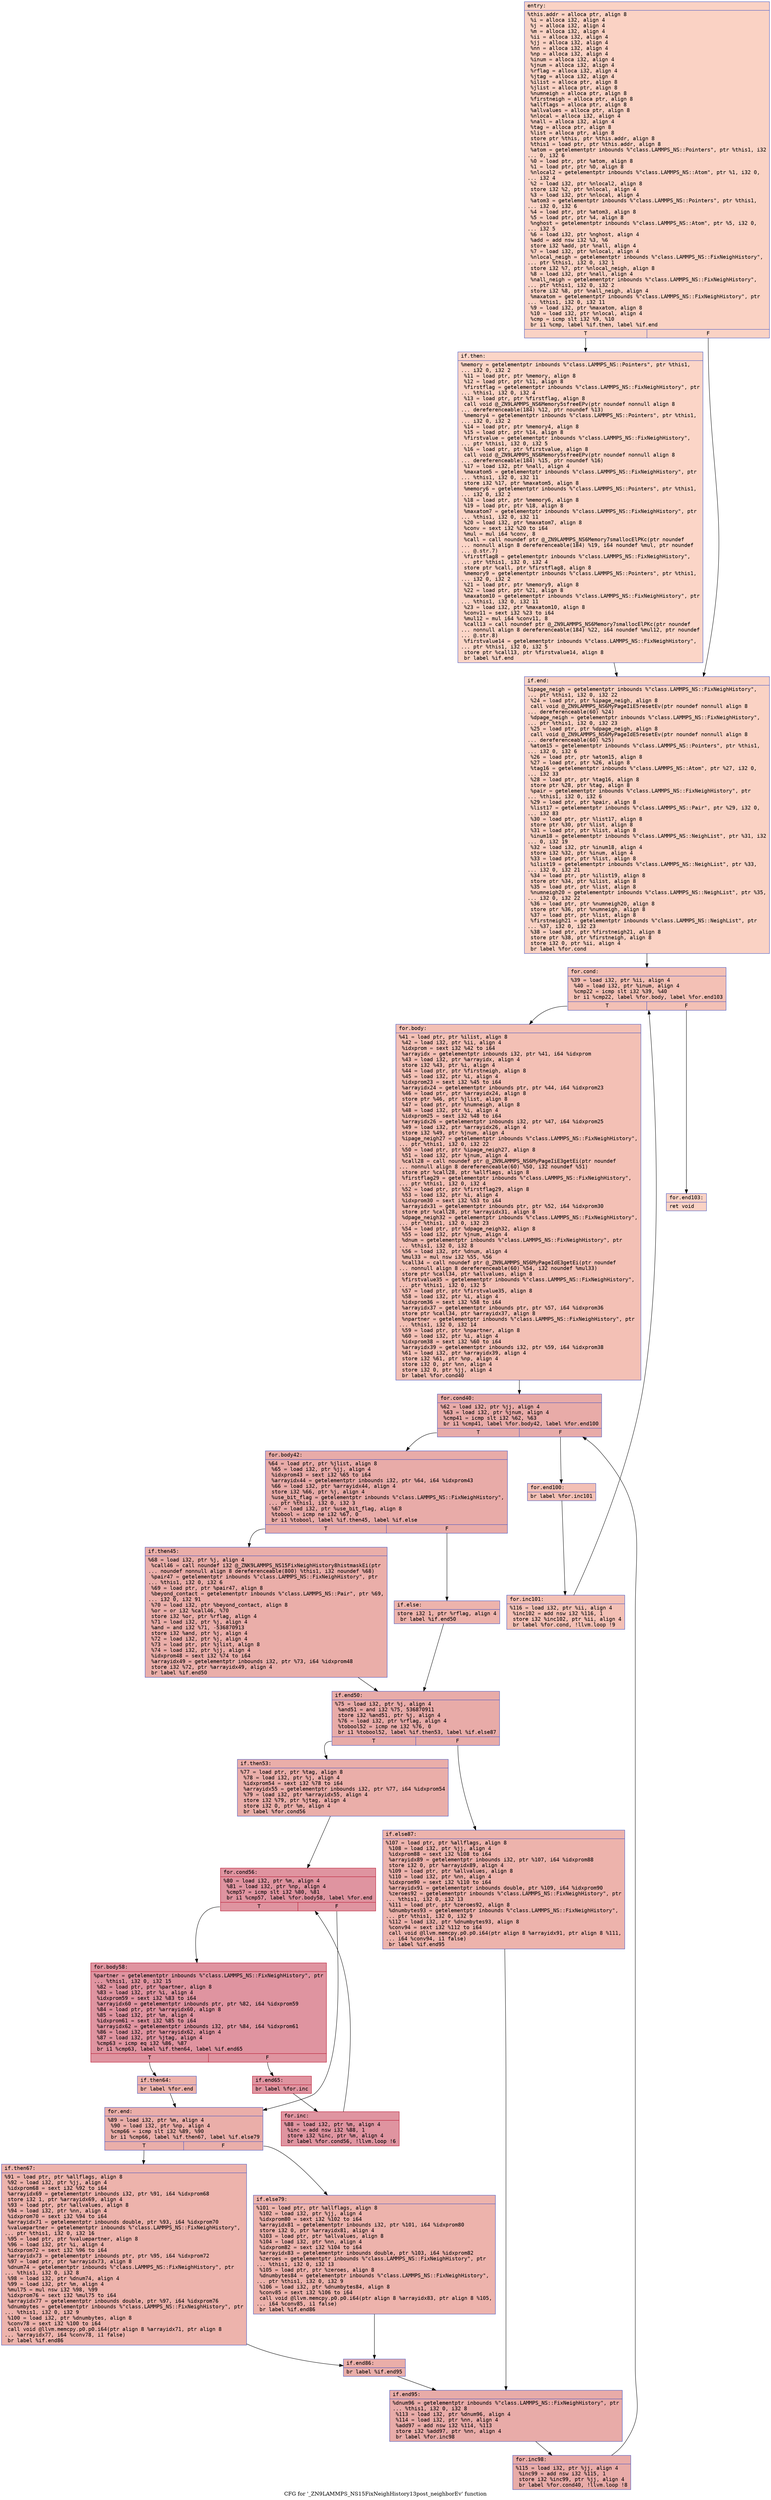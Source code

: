 digraph "CFG for '_ZN9LAMMPS_NS15FixNeighHistory13post_neighborEv' function" {
	label="CFG for '_ZN9LAMMPS_NS15FixNeighHistory13post_neighborEv' function";

	Node0x556119b1ef30 [shape=record,color="#3d50c3ff", style=filled, fillcolor="#f4987a70" fontname="Courier",label="{entry:\l|  %this.addr = alloca ptr, align 8\l  %i = alloca i32, align 4\l  %j = alloca i32, align 4\l  %m = alloca i32, align 4\l  %ii = alloca i32, align 4\l  %jj = alloca i32, align 4\l  %nn = alloca i32, align 4\l  %np = alloca i32, align 4\l  %inum = alloca i32, align 4\l  %jnum = alloca i32, align 4\l  %rflag = alloca i32, align 4\l  %jtag = alloca i32, align 4\l  %ilist = alloca ptr, align 8\l  %jlist = alloca ptr, align 8\l  %numneigh = alloca ptr, align 8\l  %firstneigh = alloca ptr, align 8\l  %allflags = alloca ptr, align 8\l  %allvalues = alloca ptr, align 8\l  %nlocal = alloca i32, align 4\l  %nall = alloca i32, align 4\l  %tag = alloca ptr, align 8\l  %list = alloca ptr, align 8\l  store ptr %this, ptr %this.addr, align 8\l  %this1 = load ptr, ptr %this.addr, align 8\l  %atom = getelementptr inbounds %\"class.LAMMPS_NS::Pointers\", ptr %this1, i32\l... 0, i32 6\l  %0 = load ptr, ptr %atom, align 8\l  %1 = load ptr, ptr %0, align 8\l  %nlocal2 = getelementptr inbounds %\"class.LAMMPS_NS::Atom\", ptr %1, i32 0,\l... i32 4\l  %2 = load i32, ptr %nlocal2, align 8\l  store i32 %2, ptr %nlocal, align 4\l  %3 = load i32, ptr %nlocal, align 4\l  %atom3 = getelementptr inbounds %\"class.LAMMPS_NS::Pointers\", ptr %this1,\l... i32 0, i32 6\l  %4 = load ptr, ptr %atom3, align 8\l  %5 = load ptr, ptr %4, align 8\l  %nghost = getelementptr inbounds %\"class.LAMMPS_NS::Atom\", ptr %5, i32 0,\l... i32 5\l  %6 = load i32, ptr %nghost, align 4\l  %add = add nsw i32 %3, %6\l  store i32 %add, ptr %nall, align 4\l  %7 = load i32, ptr %nlocal, align 4\l  %nlocal_neigh = getelementptr inbounds %\"class.LAMMPS_NS::FixNeighHistory\",\l... ptr %this1, i32 0, i32 1\l  store i32 %7, ptr %nlocal_neigh, align 8\l  %8 = load i32, ptr %nall, align 4\l  %nall_neigh = getelementptr inbounds %\"class.LAMMPS_NS::FixNeighHistory\",\l... ptr %this1, i32 0, i32 2\l  store i32 %8, ptr %nall_neigh, align 4\l  %maxatom = getelementptr inbounds %\"class.LAMMPS_NS::FixNeighHistory\", ptr\l... %this1, i32 0, i32 11\l  %9 = load i32, ptr %maxatom, align 8\l  %10 = load i32, ptr %nlocal, align 4\l  %cmp = icmp slt i32 %9, %10\l  br i1 %cmp, label %if.then, label %if.end\l|{<s0>T|<s1>F}}"];
	Node0x556119b1ef30:s0 -> Node0x556119b1fab0[tooltip="entry -> if.then\nProbability 50.00%" ];
	Node0x556119b1ef30:s1 -> Node0x556119b1cad0[tooltip="entry -> if.end\nProbability 50.00%" ];
	Node0x556119b1fab0 [shape=record,color="#3d50c3ff", style=filled, fillcolor="#f5a08170" fontname="Courier",label="{if.then:\l|  %memory = getelementptr inbounds %\"class.LAMMPS_NS::Pointers\", ptr %this1,\l... i32 0, i32 2\l  %11 = load ptr, ptr %memory, align 8\l  %12 = load ptr, ptr %11, align 8\l  %firstflag = getelementptr inbounds %\"class.LAMMPS_NS::FixNeighHistory\", ptr\l... %this1, i32 0, i32 4\l  %13 = load ptr, ptr %firstflag, align 8\l  call void @_ZN9LAMMPS_NS6Memory5sfreeEPv(ptr noundef nonnull align 8\l... dereferenceable(184) %12, ptr noundef %13)\l  %memory4 = getelementptr inbounds %\"class.LAMMPS_NS::Pointers\", ptr %this1,\l... i32 0, i32 2\l  %14 = load ptr, ptr %memory4, align 8\l  %15 = load ptr, ptr %14, align 8\l  %firstvalue = getelementptr inbounds %\"class.LAMMPS_NS::FixNeighHistory\",\l... ptr %this1, i32 0, i32 5\l  %16 = load ptr, ptr %firstvalue, align 8\l  call void @_ZN9LAMMPS_NS6Memory5sfreeEPv(ptr noundef nonnull align 8\l... dereferenceable(184) %15, ptr noundef %16)\l  %17 = load i32, ptr %nall, align 4\l  %maxatom5 = getelementptr inbounds %\"class.LAMMPS_NS::FixNeighHistory\", ptr\l... %this1, i32 0, i32 11\l  store i32 %17, ptr %maxatom5, align 8\l  %memory6 = getelementptr inbounds %\"class.LAMMPS_NS::Pointers\", ptr %this1,\l... i32 0, i32 2\l  %18 = load ptr, ptr %memory6, align 8\l  %19 = load ptr, ptr %18, align 8\l  %maxatom7 = getelementptr inbounds %\"class.LAMMPS_NS::FixNeighHistory\", ptr\l... %this1, i32 0, i32 11\l  %20 = load i32, ptr %maxatom7, align 8\l  %conv = sext i32 %20 to i64\l  %mul = mul i64 %conv, 8\l  %call = call noundef ptr @_ZN9LAMMPS_NS6Memory7smallocElPKc(ptr noundef\l... nonnull align 8 dereferenceable(184) %19, i64 noundef %mul, ptr noundef\l... @.str.7)\l  %firstflag8 = getelementptr inbounds %\"class.LAMMPS_NS::FixNeighHistory\",\l... ptr %this1, i32 0, i32 4\l  store ptr %call, ptr %firstflag8, align 8\l  %memory9 = getelementptr inbounds %\"class.LAMMPS_NS::Pointers\", ptr %this1,\l... i32 0, i32 2\l  %21 = load ptr, ptr %memory9, align 8\l  %22 = load ptr, ptr %21, align 8\l  %maxatom10 = getelementptr inbounds %\"class.LAMMPS_NS::FixNeighHistory\", ptr\l... %this1, i32 0, i32 11\l  %23 = load i32, ptr %maxatom10, align 8\l  %conv11 = sext i32 %23 to i64\l  %mul12 = mul i64 %conv11, 8\l  %call13 = call noundef ptr @_ZN9LAMMPS_NS6Memory7smallocElPKc(ptr noundef\l... nonnull align 8 dereferenceable(184) %22, i64 noundef %mul12, ptr noundef\l... @.str.8)\l  %firstvalue14 = getelementptr inbounds %\"class.LAMMPS_NS::FixNeighHistory\",\l... ptr %this1, i32 0, i32 5\l  store ptr %call13, ptr %firstvalue14, align 8\l  br label %if.end\l}"];
	Node0x556119b1fab0 -> Node0x556119b1cad0[tooltip="if.then -> if.end\nProbability 100.00%" ];
	Node0x556119b1cad0 [shape=record,color="#3d50c3ff", style=filled, fillcolor="#f4987a70" fontname="Courier",label="{if.end:\l|  %ipage_neigh = getelementptr inbounds %\"class.LAMMPS_NS::FixNeighHistory\",\l... ptr %this1, i32 0, i32 22\l  %24 = load ptr, ptr %ipage_neigh, align 8\l  call void @_ZN9LAMMPS_NS6MyPageIiE5resetEv(ptr noundef nonnull align 8\l... dereferenceable(60) %24)\l  %dpage_neigh = getelementptr inbounds %\"class.LAMMPS_NS::FixNeighHistory\",\l... ptr %this1, i32 0, i32 23\l  %25 = load ptr, ptr %dpage_neigh, align 8\l  call void @_ZN9LAMMPS_NS6MyPageIdE5resetEv(ptr noundef nonnull align 8\l... dereferenceable(60) %25)\l  %atom15 = getelementptr inbounds %\"class.LAMMPS_NS::Pointers\", ptr %this1,\l... i32 0, i32 6\l  %26 = load ptr, ptr %atom15, align 8\l  %27 = load ptr, ptr %26, align 8\l  %tag16 = getelementptr inbounds %\"class.LAMMPS_NS::Atom\", ptr %27, i32 0,\l... i32 33\l  %28 = load ptr, ptr %tag16, align 8\l  store ptr %28, ptr %tag, align 8\l  %pair = getelementptr inbounds %\"class.LAMMPS_NS::FixNeighHistory\", ptr\l... %this1, i32 0, i32 6\l  %29 = load ptr, ptr %pair, align 8\l  %list17 = getelementptr inbounds %\"class.LAMMPS_NS::Pair\", ptr %29, i32 0,\l... i32 83\l  %30 = load ptr, ptr %list17, align 8\l  store ptr %30, ptr %list, align 8\l  %31 = load ptr, ptr %list, align 8\l  %inum18 = getelementptr inbounds %\"class.LAMMPS_NS::NeighList\", ptr %31, i32\l... 0, i32 19\l  %32 = load i32, ptr %inum18, align 4\l  store i32 %32, ptr %inum, align 4\l  %33 = load ptr, ptr %list, align 8\l  %ilist19 = getelementptr inbounds %\"class.LAMMPS_NS::NeighList\", ptr %33,\l... i32 0, i32 21\l  %34 = load ptr, ptr %ilist19, align 8\l  store ptr %34, ptr %ilist, align 8\l  %35 = load ptr, ptr %list, align 8\l  %numneigh20 = getelementptr inbounds %\"class.LAMMPS_NS::NeighList\", ptr %35,\l... i32 0, i32 22\l  %36 = load ptr, ptr %numneigh20, align 8\l  store ptr %36, ptr %numneigh, align 8\l  %37 = load ptr, ptr %list, align 8\l  %firstneigh21 = getelementptr inbounds %\"class.LAMMPS_NS::NeighList\", ptr\l... %37, i32 0, i32 23\l  %38 = load ptr, ptr %firstneigh21, align 8\l  store ptr %38, ptr %firstneigh, align 8\l  store i32 0, ptr %ii, align 4\l  br label %for.cond\l}"];
	Node0x556119b1cad0 -> Node0x556119b78bd0[tooltip="if.end -> for.cond\nProbability 100.00%" ];
	Node0x556119b78bd0 [shape=record,color="#3d50c3ff", style=filled, fillcolor="#e5705870" fontname="Courier",label="{for.cond:\l|  %39 = load i32, ptr %ii, align 4\l  %40 = load i32, ptr %inum, align 4\l  %cmp22 = icmp slt i32 %39, %40\l  br i1 %cmp22, label %for.body, label %for.end103\l|{<s0>T|<s1>F}}"];
	Node0x556119b78bd0:s0 -> Node0x556119b78e70[tooltip="for.cond -> for.body\nProbability 96.88%" ];
	Node0x556119b78bd0:s1 -> Node0x556119b78ef0[tooltip="for.cond -> for.end103\nProbability 3.12%" ];
	Node0x556119b78e70 [shape=record,color="#3d50c3ff", style=filled, fillcolor="#e5705870" fontname="Courier",label="{for.body:\l|  %41 = load ptr, ptr %ilist, align 8\l  %42 = load i32, ptr %ii, align 4\l  %idxprom = sext i32 %42 to i64\l  %arrayidx = getelementptr inbounds i32, ptr %41, i64 %idxprom\l  %43 = load i32, ptr %arrayidx, align 4\l  store i32 %43, ptr %i, align 4\l  %44 = load ptr, ptr %firstneigh, align 8\l  %45 = load i32, ptr %i, align 4\l  %idxprom23 = sext i32 %45 to i64\l  %arrayidx24 = getelementptr inbounds ptr, ptr %44, i64 %idxprom23\l  %46 = load ptr, ptr %arrayidx24, align 8\l  store ptr %46, ptr %jlist, align 8\l  %47 = load ptr, ptr %numneigh, align 8\l  %48 = load i32, ptr %i, align 4\l  %idxprom25 = sext i32 %48 to i64\l  %arrayidx26 = getelementptr inbounds i32, ptr %47, i64 %idxprom25\l  %49 = load i32, ptr %arrayidx26, align 4\l  store i32 %49, ptr %jnum, align 4\l  %ipage_neigh27 = getelementptr inbounds %\"class.LAMMPS_NS::FixNeighHistory\",\l... ptr %this1, i32 0, i32 22\l  %50 = load ptr, ptr %ipage_neigh27, align 8\l  %51 = load i32, ptr %jnum, align 4\l  %call28 = call noundef ptr @_ZN9LAMMPS_NS6MyPageIiE3getEi(ptr noundef\l... nonnull align 8 dereferenceable(60) %50, i32 noundef %51)\l  store ptr %call28, ptr %allflags, align 8\l  %firstflag29 = getelementptr inbounds %\"class.LAMMPS_NS::FixNeighHistory\",\l... ptr %this1, i32 0, i32 4\l  %52 = load ptr, ptr %firstflag29, align 8\l  %53 = load i32, ptr %i, align 4\l  %idxprom30 = sext i32 %53 to i64\l  %arrayidx31 = getelementptr inbounds ptr, ptr %52, i64 %idxprom30\l  store ptr %call28, ptr %arrayidx31, align 8\l  %dpage_neigh32 = getelementptr inbounds %\"class.LAMMPS_NS::FixNeighHistory\",\l... ptr %this1, i32 0, i32 23\l  %54 = load ptr, ptr %dpage_neigh32, align 8\l  %55 = load i32, ptr %jnum, align 4\l  %dnum = getelementptr inbounds %\"class.LAMMPS_NS::FixNeighHistory\", ptr\l... %this1, i32 0, i32 8\l  %56 = load i32, ptr %dnum, align 4\l  %mul33 = mul nsw i32 %55, %56\l  %call34 = call noundef ptr @_ZN9LAMMPS_NS6MyPageIdE3getEi(ptr noundef\l... nonnull align 8 dereferenceable(60) %54, i32 noundef %mul33)\l  store ptr %call34, ptr %allvalues, align 8\l  %firstvalue35 = getelementptr inbounds %\"class.LAMMPS_NS::FixNeighHistory\",\l... ptr %this1, i32 0, i32 5\l  %57 = load ptr, ptr %firstvalue35, align 8\l  %58 = load i32, ptr %i, align 4\l  %idxprom36 = sext i32 %58 to i64\l  %arrayidx37 = getelementptr inbounds ptr, ptr %57, i64 %idxprom36\l  store ptr %call34, ptr %arrayidx37, align 8\l  %npartner = getelementptr inbounds %\"class.LAMMPS_NS::FixNeighHistory\", ptr\l... %this1, i32 0, i32 14\l  %59 = load ptr, ptr %npartner, align 8\l  %60 = load i32, ptr %i, align 4\l  %idxprom38 = sext i32 %60 to i64\l  %arrayidx39 = getelementptr inbounds i32, ptr %59, i64 %idxprom38\l  %61 = load i32, ptr %arrayidx39, align 4\l  store i32 %61, ptr %np, align 4\l  store i32 0, ptr %nn, align 4\l  store i32 0, ptr %jj, align 4\l  br label %for.cond40\l}"];
	Node0x556119b78e70 -> Node0x556119b7ba40[tooltip="for.body -> for.cond40\nProbability 100.00%" ];
	Node0x556119b7ba40 [shape=record,color="#3d50c3ff", style=filled, fillcolor="#cc403a70" fontname="Courier",label="{for.cond40:\l|  %62 = load i32, ptr %jj, align 4\l  %63 = load i32, ptr %jnum, align 4\l  %cmp41 = icmp slt i32 %62, %63\l  br i1 %cmp41, label %for.body42, label %for.end100\l|{<s0>T|<s1>F}}"];
	Node0x556119b7ba40:s0 -> Node0x556119b7bcc0[tooltip="for.cond40 -> for.body42\nProbability 96.88%" ];
	Node0x556119b7ba40:s1 -> Node0x556119b7bd40[tooltip="for.cond40 -> for.end100\nProbability 3.12%" ];
	Node0x556119b7bcc0 [shape=record,color="#3d50c3ff", style=filled, fillcolor="#cc403a70" fontname="Courier",label="{for.body42:\l|  %64 = load ptr, ptr %jlist, align 8\l  %65 = load i32, ptr %jj, align 4\l  %idxprom43 = sext i32 %65 to i64\l  %arrayidx44 = getelementptr inbounds i32, ptr %64, i64 %idxprom43\l  %66 = load i32, ptr %arrayidx44, align 4\l  store i32 %66, ptr %j, align 4\l  %use_bit_flag = getelementptr inbounds %\"class.LAMMPS_NS::FixNeighHistory\",\l... ptr %this1, i32 0, i32 3\l  %67 = load i32, ptr %use_bit_flag, align 8\l  %tobool = icmp ne i32 %67, 0\l  br i1 %tobool, label %if.then45, label %if.else\l|{<s0>T|<s1>F}}"];
	Node0x556119b7bcc0:s0 -> Node0x556119b7c420[tooltip="for.body42 -> if.then45\nProbability 62.50%" ];
	Node0x556119b7bcc0:s1 -> Node0x556119b76de0[tooltip="for.body42 -> if.else\nProbability 37.50%" ];
	Node0x556119b7c420 [shape=record,color="#3d50c3ff", style=filled, fillcolor="#d0473d70" fontname="Courier",label="{if.then45:\l|  %68 = load i32, ptr %j, align 4\l  %call46 = call noundef i32 @_ZNK9LAMMPS_NS15FixNeighHistory8histmaskEi(ptr\l... noundef nonnull align 8 dereferenceable(800) %this1, i32 noundef %68)\l  %pair47 = getelementptr inbounds %\"class.LAMMPS_NS::FixNeighHistory\", ptr\l... %this1, i32 0, i32 6\l  %69 = load ptr, ptr %pair47, align 8\l  %beyond_contact = getelementptr inbounds %\"class.LAMMPS_NS::Pair\", ptr %69,\l... i32 0, i32 91\l  %70 = load i32, ptr %beyond_contact, align 8\l  %or = or i32 %call46, %70\l  store i32 %or, ptr %rflag, align 4\l  %71 = load i32, ptr %j, align 4\l  %and = and i32 %71, -536870913\l  store i32 %and, ptr %j, align 4\l  %72 = load i32, ptr %j, align 4\l  %73 = load ptr, ptr %jlist, align 8\l  %74 = load i32, ptr %jj, align 4\l  %idxprom48 = sext i32 %74 to i64\l  %arrayidx49 = getelementptr inbounds i32, ptr %73, i64 %idxprom48\l  store i32 %72, ptr %arrayidx49, align 4\l  br label %if.end50\l}"];
	Node0x556119b7c420 -> Node0x556119b7d7d0[tooltip="if.then45 -> if.end50\nProbability 100.00%" ];
	Node0x556119b76de0 [shape=record,color="#3d50c3ff", style=filled, fillcolor="#d6524470" fontname="Courier",label="{if.else:\l|  store i32 1, ptr %rflag, align 4\l  br label %if.end50\l}"];
	Node0x556119b76de0 -> Node0x556119b7d7d0[tooltip="if.else -> if.end50\nProbability 100.00%" ];
	Node0x556119b7d7d0 [shape=record,color="#3d50c3ff", style=filled, fillcolor="#cc403a70" fontname="Courier",label="{if.end50:\l|  %75 = load i32, ptr %j, align 4\l  %and51 = and i32 %75, 536870911\l  store i32 %and51, ptr %j, align 4\l  %76 = load i32, ptr %rflag, align 4\l  %tobool52 = icmp ne i32 %76, 0\l  br i1 %tobool52, label %if.then53, label %if.else87\l|{<s0>T|<s1>F}}"];
	Node0x556119b7d7d0:s0 -> Node0x556119b7dce0[tooltip="if.end50 -> if.then53\nProbability 62.50%" ];
	Node0x556119b7d7d0:s1 -> Node0x556119b7dd60[tooltip="if.end50 -> if.else87\nProbability 37.50%" ];
	Node0x556119b7dce0 [shape=record,color="#3d50c3ff", style=filled, fillcolor="#d0473d70" fontname="Courier",label="{if.then53:\l|  %77 = load ptr, ptr %tag, align 8\l  %78 = load i32, ptr %j, align 4\l  %idxprom54 = sext i32 %78 to i64\l  %arrayidx55 = getelementptr inbounds i32, ptr %77, i64 %idxprom54\l  %79 = load i32, ptr %arrayidx55, align 4\l  store i32 %79, ptr %jtag, align 4\l  store i32 0, ptr %m, align 4\l  br label %for.cond56\l}"];
	Node0x556119b7dce0 -> Node0x556119b7e2c0[tooltip="if.then53 -> for.cond56\nProbability 100.00%" ];
	Node0x556119b7e2c0 [shape=record,color="#b70d28ff", style=filled, fillcolor="#b70d2870" fontname="Courier",label="{for.cond56:\l|  %80 = load i32, ptr %m, align 4\l  %81 = load i32, ptr %np, align 4\l  %cmp57 = icmp slt i32 %80, %81\l  br i1 %cmp57, label %for.body58, label %for.end\l|{<s0>T|<s1>F}}"];
	Node0x556119b7e2c0:s0 -> Node0x556119b7e560[tooltip="for.cond56 -> for.body58\nProbability 96.88%" ];
	Node0x556119b7e2c0:s1 -> Node0x556119b7e5e0[tooltip="for.cond56 -> for.end\nProbability 3.12%" ];
	Node0x556119b7e560 [shape=record,color="#b70d28ff", style=filled, fillcolor="#b70d2870" fontname="Courier",label="{for.body58:\l|  %partner = getelementptr inbounds %\"class.LAMMPS_NS::FixNeighHistory\", ptr\l... %this1, i32 0, i32 15\l  %82 = load ptr, ptr %partner, align 8\l  %83 = load i32, ptr %i, align 4\l  %idxprom59 = sext i32 %83 to i64\l  %arrayidx60 = getelementptr inbounds ptr, ptr %82, i64 %idxprom59\l  %84 = load ptr, ptr %arrayidx60, align 8\l  %85 = load i32, ptr %m, align 4\l  %idxprom61 = sext i32 %85 to i64\l  %arrayidx62 = getelementptr inbounds i32, ptr %84, i64 %idxprom61\l  %86 = load i32, ptr %arrayidx62, align 4\l  %87 = load i32, ptr %jtag, align 4\l  %cmp63 = icmp eq i32 %86, %87\l  br i1 %cmp63, label %if.then64, label %if.end65\l|{<s0>T|<s1>F}}"];
	Node0x556119b7e560:s0 -> Node0x556119b7ee70[tooltip="for.body58 -> if.then64\nProbability 3.12%" ];
	Node0x556119b7e560:s1 -> Node0x556119b7eef0[tooltip="for.body58 -> if.end65\nProbability 96.88%" ];
	Node0x556119b7ee70 [shape=record,color="#3d50c3ff", style=filled, fillcolor="#d6524470" fontname="Courier",label="{if.then64:\l|  br label %for.end\l}"];
	Node0x556119b7ee70 -> Node0x556119b7e5e0[tooltip="if.then64 -> for.end\nProbability 100.00%" ];
	Node0x556119b7eef0 [shape=record,color="#b70d28ff", style=filled, fillcolor="#b70d2870" fontname="Courier",label="{if.end65:\l|  br label %for.inc\l}"];
	Node0x556119b7eef0 -> Node0x556119b7f0f0[tooltip="if.end65 -> for.inc\nProbability 100.00%" ];
	Node0x556119b7f0f0 [shape=record,color="#b70d28ff", style=filled, fillcolor="#b70d2870" fontname="Courier",label="{for.inc:\l|  %88 = load i32, ptr %m, align 4\l  %inc = add nsw i32 %88, 1\l  store i32 %inc, ptr %m, align 4\l  br label %for.cond56, !llvm.loop !6\l}"];
	Node0x556119b7f0f0 -> Node0x556119b7e2c0[tooltip="for.inc -> for.cond56\nProbability 100.00%" ];
	Node0x556119b7e5e0 [shape=record,color="#3d50c3ff", style=filled, fillcolor="#d0473d70" fontname="Courier",label="{for.end:\l|  %89 = load i32, ptr %m, align 4\l  %90 = load i32, ptr %np, align 4\l  %cmp66 = icmp slt i32 %89, %90\l  br i1 %cmp66, label %if.then67, label %if.else79\l|{<s0>T|<s1>F}}"];
	Node0x556119b7e5e0:s0 -> Node0x556119b7f690[tooltip="for.end -> if.then67\nProbability 50.00%" ];
	Node0x556119b7e5e0:s1 -> Node0x556119b7f710[tooltip="for.end -> if.else79\nProbability 50.00%" ];
	Node0x556119b7f690 [shape=record,color="#3d50c3ff", style=filled, fillcolor="#d6524470" fontname="Courier",label="{if.then67:\l|  %91 = load ptr, ptr %allflags, align 8\l  %92 = load i32, ptr %jj, align 4\l  %idxprom68 = sext i32 %92 to i64\l  %arrayidx69 = getelementptr inbounds i32, ptr %91, i64 %idxprom68\l  store i32 1, ptr %arrayidx69, align 4\l  %93 = load ptr, ptr %allvalues, align 8\l  %94 = load i32, ptr %nn, align 4\l  %idxprom70 = sext i32 %94 to i64\l  %arrayidx71 = getelementptr inbounds double, ptr %93, i64 %idxprom70\l  %valuepartner = getelementptr inbounds %\"class.LAMMPS_NS::FixNeighHistory\",\l... ptr %this1, i32 0, i32 16\l  %95 = load ptr, ptr %valuepartner, align 8\l  %96 = load i32, ptr %i, align 4\l  %idxprom72 = sext i32 %96 to i64\l  %arrayidx73 = getelementptr inbounds ptr, ptr %95, i64 %idxprom72\l  %97 = load ptr, ptr %arrayidx73, align 8\l  %dnum74 = getelementptr inbounds %\"class.LAMMPS_NS::FixNeighHistory\", ptr\l... %this1, i32 0, i32 8\l  %98 = load i32, ptr %dnum74, align 4\l  %99 = load i32, ptr %m, align 4\l  %mul75 = mul nsw i32 %98, %99\l  %idxprom76 = sext i32 %mul75 to i64\l  %arrayidx77 = getelementptr inbounds double, ptr %97, i64 %idxprom76\l  %dnumbytes = getelementptr inbounds %\"class.LAMMPS_NS::FixNeighHistory\", ptr\l... %this1, i32 0, i32 9\l  %100 = load i32, ptr %dnumbytes, align 8\l  %conv78 = sext i32 %100 to i64\l  call void @llvm.memcpy.p0.p0.i64(ptr align 8 %arrayidx71, ptr align 8\l... %arrayidx77, i64 %conv78, i1 false)\l  br label %if.end86\l}"];
	Node0x556119b7f690 -> Node0x556119b811a0[tooltip="if.then67 -> if.end86\nProbability 100.00%" ];
	Node0x556119b7f710 [shape=record,color="#3d50c3ff", style=filled, fillcolor="#d6524470" fontname="Courier",label="{if.else79:\l|  %101 = load ptr, ptr %allflags, align 8\l  %102 = load i32, ptr %jj, align 4\l  %idxprom80 = sext i32 %102 to i64\l  %arrayidx81 = getelementptr inbounds i32, ptr %101, i64 %idxprom80\l  store i32 0, ptr %arrayidx81, align 4\l  %103 = load ptr, ptr %allvalues, align 8\l  %104 = load i32, ptr %nn, align 4\l  %idxprom82 = sext i32 %104 to i64\l  %arrayidx83 = getelementptr inbounds double, ptr %103, i64 %idxprom82\l  %zeroes = getelementptr inbounds %\"class.LAMMPS_NS::FixNeighHistory\", ptr\l... %this1, i32 0, i32 13\l  %105 = load ptr, ptr %zeroes, align 8\l  %dnumbytes84 = getelementptr inbounds %\"class.LAMMPS_NS::FixNeighHistory\",\l... ptr %this1, i32 0, i32 9\l  %106 = load i32, ptr %dnumbytes84, align 8\l  %conv85 = sext i32 %106 to i64\l  call void @llvm.memcpy.p0.p0.i64(ptr align 8 %arrayidx83, ptr align 8 %105,\l... i64 %conv85, i1 false)\l  br label %if.end86\l}"];
	Node0x556119b7f710 -> Node0x556119b811a0[tooltip="if.else79 -> if.end86\nProbability 100.00%" ];
	Node0x556119b811a0 [shape=record,color="#3d50c3ff", style=filled, fillcolor="#d0473d70" fontname="Courier",label="{if.end86:\l|  br label %if.end95\l}"];
	Node0x556119b811a0 -> Node0x556119b81d30[tooltip="if.end86 -> if.end95\nProbability 100.00%" ];
	Node0x556119b7dd60 [shape=record,color="#3d50c3ff", style=filled, fillcolor="#d6524470" fontname="Courier",label="{if.else87:\l|  %107 = load ptr, ptr %allflags, align 8\l  %108 = load i32, ptr %jj, align 4\l  %idxprom88 = sext i32 %108 to i64\l  %arrayidx89 = getelementptr inbounds i32, ptr %107, i64 %idxprom88\l  store i32 0, ptr %arrayidx89, align 4\l  %109 = load ptr, ptr %allvalues, align 8\l  %110 = load i32, ptr %nn, align 4\l  %idxprom90 = sext i32 %110 to i64\l  %arrayidx91 = getelementptr inbounds double, ptr %109, i64 %idxprom90\l  %zeroes92 = getelementptr inbounds %\"class.LAMMPS_NS::FixNeighHistory\", ptr\l... %this1, i32 0, i32 13\l  %111 = load ptr, ptr %zeroes92, align 8\l  %dnumbytes93 = getelementptr inbounds %\"class.LAMMPS_NS::FixNeighHistory\",\l... ptr %this1, i32 0, i32 9\l  %112 = load i32, ptr %dnumbytes93, align 8\l  %conv94 = sext i32 %112 to i64\l  call void @llvm.memcpy.p0.p0.i64(ptr align 8 %arrayidx91, ptr align 8 %111,\l... i64 %conv94, i1 false)\l  br label %if.end95\l}"];
	Node0x556119b7dd60 -> Node0x556119b81d30[tooltip="if.else87 -> if.end95\nProbability 100.00%" ];
	Node0x556119b81d30 [shape=record,color="#3d50c3ff", style=filled, fillcolor="#cc403a70" fontname="Courier",label="{if.end95:\l|  %dnum96 = getelementptr inbounds %\"class.LAMMPS_NS::FixNeighHistory\", ptr\l... %this1, i32 0, i32 8\l  %113 = load i32, ptr %dnum96, align 4\l  %114 = load i32, ptr %nn, align 4\l  %add97 = add nsw i32 %114, %113\l  store i32 %add97, ptr %nn, align 4\l  br label %for.inc98\l}"];
	Node0x556119b81d30 -> Node0x556119b82bc0[tooltip="if.end95 -> for.inc98\nProbability 100.00%" ];
	Node0x556119b82bc0 [shape=record,color="#3d50c3ff", style=filled, fillcolor="#cc403a70" fontname="Courier",label="{for.inc98:\l|  %115 = load i32, ptr %jj, align 4\l  %inc99 = add nsw i32 %115, 1\l  store i32 %inc99, ptr %jj, align 4\l  br label %for.cond40, !llvm.loop !8\l}"];
	Node0x556119b82bc0 -> Node0x556119b7ba40[tooltip="for.inc98 -> for.cond40\nProbability 100.00%" ];
	Node0x556119b7bd40 [shape=record,color="#3d50c3ff", style=filled, fillcolor="#e5705870" fontname="Courier",label="{for.end100:\l|  br label %for.inc101\l}"];
	Node0x556119b7bd40 -> Node0x556119b83010[tooltip="for.end100 -> for.inc101\nProbability 100.00%" ];
	Node0x556119b83010 [shape=record,color="#3d50c3ff", style=filled, fillcolor="#e5705870" fontname="Courier",label="{for.inc101:\l|  %116 = load i32, ptr %ii, align 4\l  %inc102 = add nsw i32 %116, 1\l  store i32 %inc102, ptr %ii, align 4\l  br label %for.cond, !llvm.loop !9\l}"];
	Node0x556119b83010 -> Node0x556119b78bd0[tooltip="for.inc101 -> for.cond\nProbability 100.00%" ];
	Node0x556119b78ef0 [shape=record,color="#3d50c3ff", style=filled, fillcolor="#f4987a70" fontname="Courier",label="{for.end103:\l|  ret void\l}"];
}
